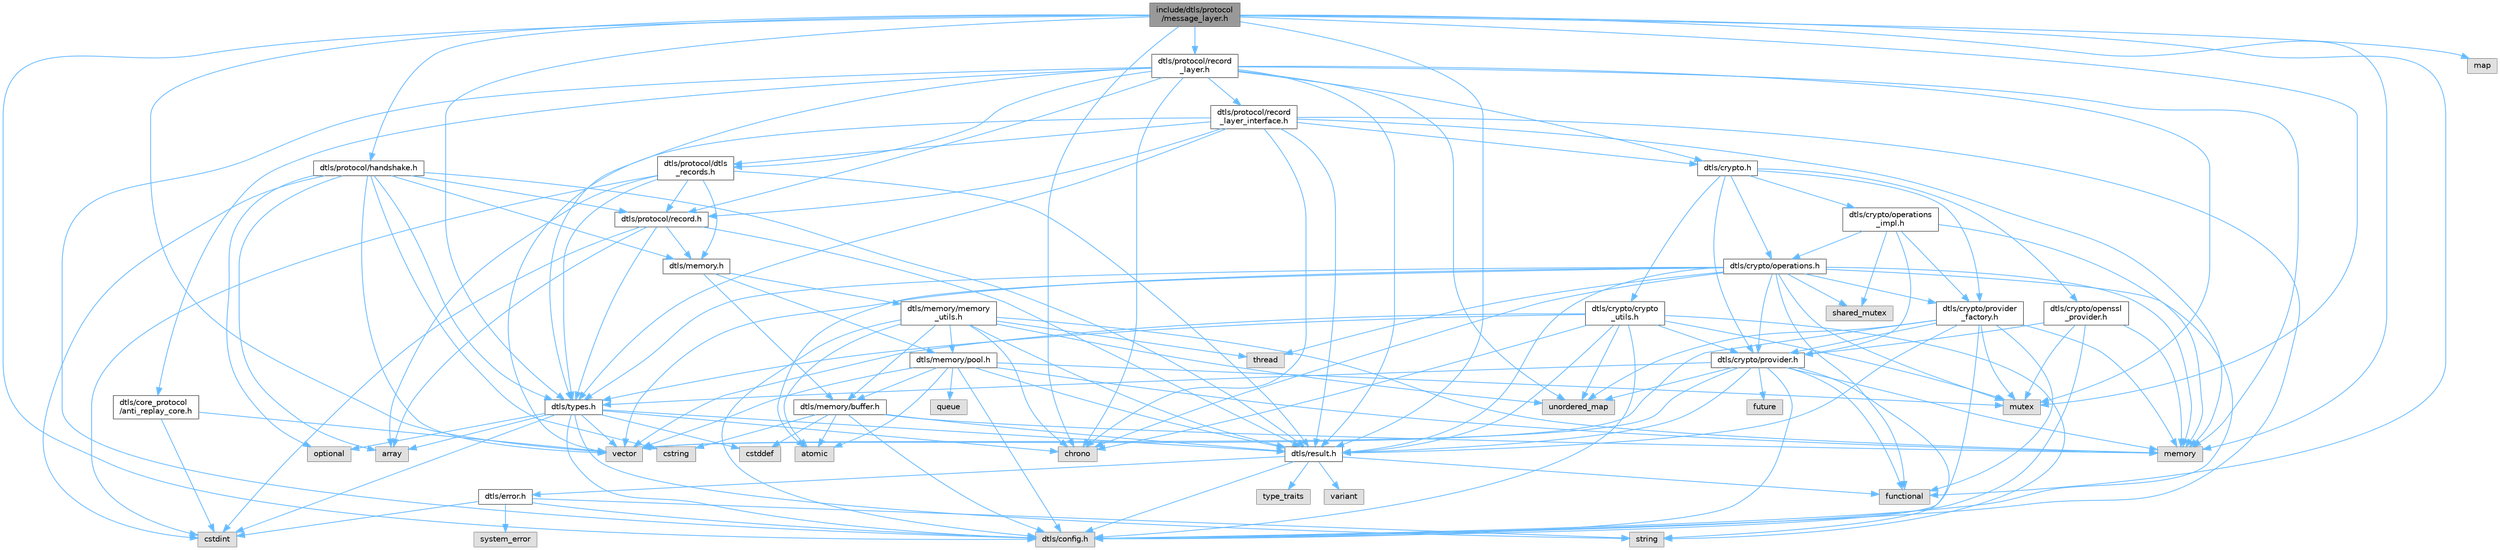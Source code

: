 digraph "include/dtls/protocol/message_layer.h"
{
 // LATEX_PDF_SIZE
  bgcolor="transparent";
  edge [fontname=Helvetica,fontsize=10,labelfontname=Helvetica,labelfontsize=10];
  node [fontname=Helvetica,fontsize=10,shape=box,height=0.2,width=0.4];
  Node1 [id="Node000001",label="include/dtls/protocol\l/message_layer.h",height=0.2,width=0.4,color="gray40", fillcolor="grey60", style="filled", fontcolor="black",tooltip=" "];
  Node1 -> Node2 [id="edge1_Node000001_Node000002",color="steelblue1",style="solid",tooltip=" "];
  Node2 [id="Node000002",label="dtls/config.h",height=0.2,width=0.4,color="grey60", fillcolor="#E0E0E0", style="filled",tooltip=" "];
  Node1 -> Node3 [id="edge2_Node000001_Node000003",color="steelblue1",style="solid",tooltip=" "];
  Node3 [id="Node000003",label="dtls/types.h",height=0.2,width=0.4,color="grey40", fillcolor="white", style="filled",URL="$types_8h.html",tooltip="Core DTLS v1.3 Protocol Types and Constants."];
  Node3 -> Node2 [id="edge3_Node000003_Node000002",color="steelblue1",style="solid",tooltip=" "];
  Node3 -> Node4 [id="edge4_Node000003_Node000004",color="steelblue1",style="solid",tooltip=" "];
  Node4 [id="Node000004",label="dtls/result.h",height=0.2,width=0.4,color="grey40", fillcolor="white", style="filled",URL="$result_8h.html",tooltip=" "];
  Node4 -> Node2 [id="edge5_Node000004_Node000002",color="steelblue1",style="solid",tooltip=" "];
  Node4 -> Node5 [id="edge6_Node000004_Node000005",color="steelblue1",style="solid",tooltip=" "];
  Node5 [id="Node000005",label="dtls/error.h",height=0.2,width=0.4,color="grey40", fillcolor="white", style="filled",URL="$error_8h.html",tooltip=" "];
  Node5 -> Node2 [id="edge7_Node000005_Node000002",color="steelblue1",style="solid",tooltip=" "];
  Node5 -> Node6 [id="edge8_Node000005_Node000006",color="steelblue1",style="solid",tooltip=" "];
  Node6 [id="Node000006",label="system_error",height=0.2,width=0.4,color="grey60", fillcolor="#E0E0E0", style="filled",tooltip=" "];
  Node5 -> Node7 [id="edge9_Node000005_Node000007",color="steelblue1",style="solid",tooltip=" "];
  Node7 [id="Node000007",label="string",height=0.2,width=0.4,color="grey60", fillcolor="#E0E0E0", style="filled",tooltip=" "];
  Node5 -> Node8 [id="edge10_Node000005_Node000008",color="steelblue1",style="solid",tooltip=" "];
  Node8 [id="Node000008",label="cstdint",height=0.2,width=0.4,color="grey60", fillcolor="#E0E0E0", style="filled",tooltip=" "];
  Node4 -> Node9 [id="edge11_Node000004_Node000009",color="steelblue1",style="solid",tooltip=" "];
  Node9 [id="Node000009",label="variant",height=0.2,width=0.4,color="grey60", fillcolor="#E0E0E0", style="filled",tooltip=" "];
  Node4 -> Node10 [id="edge12_Node000004_Node000010",color="steelblue1",style="solid",tooltip=" "];
  Node10 [id="Node000010",label="functional",height=0.2,width=0.4,color="grey60", fillcolor="#E0E0E0", style="filled",tooltip=" "];
  Node4 -> Node11 [id="edge13_Node000004_Node000011",color="steelblue1",style="solid",tooltip=" "];
  Node11 [id="Node000011",label="type_traits",height=0.2,width=0.4,color="grey60", fillcolor="#E0E0E0", style="filled",tooltip=" "];
  Node3 -> Node8 [id="edge14_Node000003_Node000008",color="steelblue1",style="solid",tooltip=" "];
  Node3 -> Node12 [id="edge15_Node000003_Node000012",color="steelblue1",style="solid",tooltip=" "];
  Node12 [id="Node000012",label="cstddef",height=0.2,width=0.4,color="grey60", fillcolor="#E0E0E0", style="filled",tooltip=" "];
  Node3 -> Node13 [id="edge16_Node000003_Node000013",color="steelblue1",style="solid",tooltip=" "];
  Node13 [id="Node000013",label="array",height=0.2,width=0.4,color="grey60", fillcolor="#E0E0E0", style="filled",tooltip=" "];
  Node3 -> Node14 [id="edge17_Node000003_Node000014",color="steelblue1",style="solid",tooltip=" "];
  Node14 [id="Node000014",label="vector",height=0.2,width=0.4,color="grey60", fillcolor="#E0E0E0", style="filled",tooltip=" "];
  Node3 -> Node7 [id="edge18_Node000003_Node000007",color="steelblue1",style="solid",tooltip=" "];
  Node3 -> Node15 [id="edge19_Node000003_Node000015",color="steelblue1",style="solid",tooltip=" "];
  Node15 [id="Node000015",label="chrono",height=0.2,width=0.4,color="grey60", fillcolor="#E0E0E0", style="filled",tooltip=" "];
  Node3 -> Node16 [id="edge20_Node000003_Node000016",color="steelblue1",style="solid",tooltip=" "];
  Node16 [id="Node000016",label="optional",height=0.2,width=0.4,color="grey60", fillcolor="#E0E0E0", style="filled",tooltip=" "];
  Node1 -> Node4 [id="edge21_Node000001_Node000004",color="steelblue1",style="solid",tooltip=" "];
  Node1 -> Node17 [id="edge22_Node000001_Node000017",color="steelblue1",style="solid",tooltip=" "];
  Node17 [id="Node000017",label="dtls/protocol/handshake.h",height=0.2,width=0.4,color="grey40", fillcolor="white", style="filled",URL="$handshake_8h.html",tooltip=" "];
  Node17 -> Node3 [id="edge23_Node000017_Node000003",color="steelblue1",style="solid",tooltip=" "];
  Node17 -> Node4 [id="edge24_Node000017_Node000004",color="steelblue1",style="solid",tooltip=" "];
  Node17 -> Node18 [id="edge25_Node000017_Node000018",color="steelblue1",style="solid",tooltip=" "];
  Node18 [id="Node000018",label="dtls/memory.h",height=0.2,width=0.4,color="grey40", fillcolor="white", style="filled",URL="$memory_8h.html",tooltip=" "];
  Node18 -> Node19 [id="edge26_Node000018_Node000019",color="steelblue1",style="solid",tooltip=" "];
  Node19 [id="Node000019",label="dtls/memory/buffer.h",height=0.2,width=0.4,color="grey40", fillcolor="white", style="filled",URL="$buffer_8h.html",tooltip=" "];
  Node19 -> Node2 [id="edge27_Node000019_Node000002",color="steelblue1",style="solid",tooltip=" "];
  Node19 -> Node4 [id="edge28_Node000019_Node000004",color="steelblue1",style="solid",tooltip=" "];
  Node19 -> Node20 [id="edge29_Node000019_Node000020",color="steelblue1",style="solid",tooltip=" "];
  Node20 [id="Node000020",label="memory",height=0.2,width=0.4,color="grey60", fillcolor="#E0E0E0", style="filled",tooltip=" "];
  Node19 -> Node12 [id="edge30_Node000019_Node000012",color="steelblue1",style="solid",tooltip=" "];
  Node19 -> Node21 [id="edge31_Node000019_Node000021",color="steelblue1",style="solid",tooltip=" "];
  Node21 [id="Node000021",label="cstring",height=0.2,width=0.4,color="grey60", fillcolor="#E0E0E0", style="filled",tooltip=" "];
  Node19 -> Node22 [id="edge32_Node000019_Node000022",color="steelblue1",style="solid",tooltip=" "];
  Node22 [id="Node000022",label="atomic",height=0.2,width=0.4,color="grey60", fillcolor="#E0E0E0", style="filled",tooltip=" "];
  Node18 -> Node23 [id="edge33_Node000018_Node000023",color="steelblue1",style="solid",tooltip=" "];
  Node23 [id="Node000023",label="dtls/memory/pool.h",height=0.2,width=0.4,color="grey40", fillcolor="white", style="filled",URL="$pool_8h.html",tooltip=" "];
  Node23 -> Node2 [id="edge34_Node000023_Node000002",color="steelblue1",style="solid",tooltip=" "];
  Node23 -> Node4 [id="edge35_Node000023_Node000004",color="steelblue1",style="solid",tooltip=" "];
  Node23 -> Node19 [id="edge36_Node000023_Node000019",color="steelblue1",style="solid",tooltip=" "];
  Node23 -> Node20 [id="edge37_Node000023_Node000020",color="steelblue1",style="solid",tooltip=" "];
  Node23 -> Node24 [id="edge38_Node000023_Node000024",color="steelblue1",style="solid",tooltip=" "];
  Node24 [id="Node000024",label="queue",height=0.2,width=0.4,color="grey60", fillcolor="#E0E0E0", style="filled",tooltip=" "];
  Node23 -> Node25 [id="edge39_Node000023_Node000025",color="steelblue1",style="solid",tooltip=" "];
  Node25 [id="Node000025",label="mutex",height=0.2,width=0.4,color="grey60", fillcolor="#E0E0E0", style="filled",tooltip=" "];
  Node23 -> Node22 [id="edge40_Node000023_Node000022",color="steelblue1",style="solid",tooltip=" "];
  Node23 -> Node14 [id="edge41_Node000023_Node000014",color="steelblue1",style="solid",tooltip=" "];
  Node18 -> Node26 [id="edge42_Node000018_Node000026",color="steelblue1",style="solid",tooltip=" "];
  Node26 [id="Node000026",label="dtls/memory/memory\l_utils.h",height=0.2,width=0.4,color="grey40", fillcolor="white", style="filled",URL="$memory__utils_8h.html",tooltip=" "];
  Node26 -> Node2 [id="edge43_Node000026_Node000002",color="steelblue1",style="solid",tooltip=" "];
  Node26 -> Node4 [id="edge44_Node000026_Node000004",color="steelblue1",style="solid",tooltip=" "];
  Node26 -> Node19 [id="edge45_Node000026_Node000019",color="steelblue1",style="solid",tooltip=" "];
  Node26 -> Node23 [id="edge46_Node000026_Node000023",color="steelblue1",style="solid",tooltip=" "];
  Node26 -> Node20 [id="edge47_Node000026_Node000020",color="steelblue1",style="solid",tooltip=" "];
  Node26 -> Node15 [id="edge48_Node000026_Node000015",color="steelblue1",style="solid",tooltip=" "];
  Node26 -> Node22 [id="edge49_Node000026_Node000022",color="steelblue1",style="solid",tooltip=" "];
  Node26 -> Node27 [id="edge50_Node000026_Node000027",color="steelblue1",style="solid",tooltip=" "];
  Node27 [id="Node000027",label="unordered_map",height=0.2,width=0.4,color="grey60", fillcolor="#E0E0E0", style="filled",tooltip=" "];
  Node26 -> Node28 [id="edge51_Node000026_Node000028",color="steelblue1",style="solid",tooltip=" "];
  Node28 [id="Node000028",label="thread",height=0.2,width=0.4,color="grey60", fillcolor="#E0E0E0", style="filled",tooltip=" "];
  Node17 -> Node29 [id="edge52_Node000017_Node000029",color="steelblue1",style="solid",tooltip=" "];
  Node29 [id="Node000029",label="dtls/protocol/record.h",height=0.2,width=0.4,color="grey40", fillcolor="white", style="filled",URL="$record_8h.html",tooltip=" "];
  Node29 -> Node3 [id="edge53_Node000029_Node000003",color="steelblue1",style="solid",tooltip=" "];
  Node29 -> Node4 [id="edge54_Node000029_Node000004",color="steelblue1",style="solid",tooltip=" "];
  Node29 -> Node18 [id="edge55_Node000029_Node000018",color="steelblue1",style="solid",tooltip=" "];
  Node29 -> Node8 [id="edge56_Node000029_Node000008",color="steelblue1",style="solid",tooltip=" "];
  Node29 -> Node13 [id="edge57_Node000029_Node000013",color="steelblue1",style="solid",tooltip=" "];
  Node17 -> Node8 [id="edge58_Node000017_Node000008",color="steelblue1",style="solid",tooltip=" "];
  Node17 -> Node14 [id="edge59_Node000017_Node000014",color="steelblue1",style="solid",tooltip=" "];
  Node17 -> Node13 [id="edge60_Node000017_Node000013",color="steelblue1",style="solid",tooltip=" "];
  Node17 -> Node16 [id="edge61_Node000017_Node000016",color="steelblue1",style="solid",tooltip=" "];
  Node17 -> Node21 [id="edge62_Node000017_Node000021",color="steelblue1",style="solid",tooltip=" "];
  Node1 -> Node30 [id="edge63_Node000001_Node000030",color="steelblue1",style="solid",tooltip=" "];
  Node30 [id="Node000030",label="dtls/protocol/record\l_layer.h",height=0.2,width=0.4,color="grey40", fillcolor="white", style="filled",URL="$record__layer_8h.html",tooltip=" "];
  Node30 -> Node2 [id="edge64_Node000030_Node000002",color="steelblue1",style="solid",tooltip=" "];
  Node30 -> Node3 [id="edge65_Node000030_Node000003",color="steelblue1",style="solid",tooltip=" "];
  Node30 -> Node4 [id="edge66_Node000030_Node000004",color="steelblue1",style="solid",tooltip=" "];
  Node30 -> Node29 [id="edge67_Node000030_Node000029",color="steelblue1",style="solid",tooltip=" "];
  Node30 -> Node31 [id="edge68_Node000030_Node000031",color="steelblue1",style="solid",tooltip=" "];
  Node31 [id="Node000031",label="dtls/protocol/dtls\l_records.h",height=0.2,width=0.4,color="grey40", fillcolor="white", style="filled",URL="$dtls__records_8h.html",tooltip=" "];
  Node31 -> Node3 [id="edge69_Node000031_Node000003",color="steelblue1",style="solid",tooltip=" "];
  Node31 -> Node4 [id="edge70_Node000031_Node000004",color="steelblue1",style="solid",tooltip=" "];
  Node31 -> Node18 [id="edge71_Node000031_Node000018",color="steelblue1",style="solid",tooltip=" "];
  Node31 -> Node29 [id="edge72_Node000031_Node000029",color="steelblue1",style="solid",tooltip=" "];
  Node31 -> Node8 [id="edge73_Node000031_Node000008",color="steelblue1",style="solid",tooltip=" "];
  Node31 -> Node13 [id="edge74_Node000031_Node000013",color="steelblue1",style="solid",tooltip=" "];
  Node30 -> Node32 [id="edge75_Node000030_Node000032",color="steelblue1",style="solid",tooltip=" "];
  Node32 [id="Node000032",label="dtls/protocol/record\l_layer_interface.h",height=0.2,width=0.4,color="grey40", fillcolor="white", style="filled",URL="$record__layer__interface_8h.html",tooltip=" "];
  Node32 -> Node2 [id="edge76_Node000032_Node000002",color="steelblue1",style="solid",tooltip=" "];
  Node32 -> Node3 [id="edge77_Node000032_Node000003",color="steelblue1",style="solid",tooltip=" "];
  Node32 -> Node4 [id="edge78_Node000032_Node000004",color="steelblue1",style="solid",tooltip=" "];
  Node32 -> Node29 [id="edge79_Node000032_Node000029",color="steelblue1",style="solid",tooltip=" "];
  Node32 -> Node31 [id="edge80_Node000032_Node000031",color="steelblue1",style="solid",tooltip=" "];
  Node32 -> Node33 [id="edge81_Node000032_Node000033",color="steelblue1",style="solid",tooltip=" "];
  Node33 [id="Node000033",label="dtls/crypto.h",height=0.2,width=0.4,color="grey40", fillcolor="white", style="filled",URL="$crypto_8h.html",tooltip=" "];
  Node33 -> Node34 [id="edge82_Node000033_Node000034",color="steelblue1",style="solid",tooltip=" "];
  Node34 [id="Node000034",label="dtls/crypto/provider.h",height=0.2,width=0.4,color="grey40", fillcolor="white", style="filled",URL="$provider_8h.html",tooltip="DTLS v1.3 Cryptographic Provider Interface."];
  Node34 -> Node2 [id="edge83_Node000034_Node000002",color="steelblue1",style="solid",tooltip=" "];
  Node34 -> Node3 [id="edge84_Node000034_Node000003",color="steelblue1",style="solid",tooltip=" "];
  Node34 -> Node4 [id="edge85_Node000034_Node000004",color="steelblue1",style="solid",tooltip=" "];
  Node34 -> Node20 [id="edge86_Node000034_Node000020",color="steelblue1",style="solid",tooltip=" "];
  Node34 -> Node14 [id="edge87_Node000034_Node000014",color="steelblue1",style="solid",tooltip=" "];
  Node34 -> Node7 [id="edge88_Node000034_Node000007",color="steelblue1",style="solid",tooltip=" "];
  Node34 -> Node10 [id="edge89_Node000034_Node000010",color="steelblue1",style="solid",tooltip=" "];
  Node34 -> Node35 [id="edge90_Node000034_Node000035",color="steelblue1",style="solid",tooltip=" "];
  Node35 [id="Node000035",label="future",height=0.2,width=0.4,color="grey60", fillcolor="#E0E0E0", style="filled",tooltip=" "];
  Node34 -> Node27 [id="edge91_Node000034_Node000027",color="steelblue1",style="solid",tooltip=" "];
  Node33 -> Node36 [id="edge92_Node000033_Node000036",color="steelblue1",style="solid",tooltip=" "];
  Node36 [id="Node000036",label="dtls/crypto/provider\l_factory.h",height=0.2,width=0.4,color="grey40", fillcolor="white", style="filled",URL="$provider__factory_8h.html",tooltip=" "];
  Node36 -> Node2 [id="edge93_Node000036_Node000002",color="steelblue1",style="solid",tooltip=" "];
  Node36 -> Node34 [id="edge94_Node000036_Node000034",color="steelblue1",style="solid",tooltip=" "];
  Node36 -> Node4 [id="edge95_Node000036_Node000004",color="steelblue1",style="solid",tooltip=" "];
  Node36 -> Node20 [id="edge96_Node000036_Node000020",color="steelblue1",style="solid",tooltip=" "];
  Node36 -> Node14 [id="edge97_Node000036_Node000014",color="steelblue1",style="solid",tooltip=" "];
  Node36 -> Node10 [id="edge98_Node000036_Node000010",color="steelblue1",style="solid",tooltip=" "];
  Node36 -> Node27 [id="edge99_Node000036_Node000027",color="steelblue1",style="solid",tooltip=" "];
  Node36 -> Node25 [id="edge100_Node000036_Node000025",color="steelblue1",style="solid",tooltip=" "];
  Node33 -> Node37 [id="edge101_Node000033_Node000037",color="steelblue1",style="solid",tooltip=" "];
  Node37 [id="Node000037",label="dtls/crypto/openssl\l_provider.h",height=0.2,width=0.4,color="grey40", fillcolor="white", style="filled",URL="$openssl__provider_8h.html",tooltip=" "];
  Node37 -> Node2 [id="edge102_Node000037_Node000002",color="steelblue1",style="solid",tooltip=" "];
  Node37 -> Node34 [id="edge103_Node000037_Node000034",color="steelblue1",style="solid",tooltip=" "];
  Node37 -> Node20 [id="edge104_Node000037_Node000020",color="steelblue1",style="solid",tooltip=" "];
  Node37 -> Node25 [id="edge105_Node000037_Node000025",color="steelblue1",style="solid",tooltip=" "];
  Node33 -> Node38 [id="edge106_Node000033_Node000038",color="steelblue1",style="solid",tooltip=" "];
  Node38 [id="Node000038",label="dtls/crypto/crypto\l_utils.h",height=0.2,width=0.4,color="grey40", fillcolor="white", style="filled",URL="$crypto__utils_8h.html",tooltip=" "];
  Node38 -> Node2 [id="edge107_Node000038_Node000002",color="steelblue1",style="solid",tooltip=" "];
  Node38 -> Node3 [id="edge108_Node000038_Node000003",color="steelblue1",style="solid",tooltip=" "];
  Node38 -> Node4 [id="edge109_Node000038_Node000004",color="steelblue1",style="solid",tooltip=" "];
  Node38 -> Node34 [id="edge110_Node000038_Node000034",color="steelblue1",style="solid",tooltip=" "];
  Node38 -> Node14 [id="edge111_Node000038_Node000014",color="steelblue1",style="solid",tooltip=" "];
  Node38 -> Node7 [id="edge112_Node000038_Node000007",color="steelblue1",style="solid",tooltip=" "];
  Node38 -> Node15 [id="edge113_Node000038_Node000015",color="steelblue1",style="solid",tooltip=" "];
  Node38 -> Node25 [id="edge114_Node000038_Node000025",color="steelblue1",style="solid",tooltip=" "];
  Node38 -> Node27 [id="edge115_Node000038_Node000027",color="steelblue1",style="solid",tooltip=" "];
  Node33 -> Node39 [id="edge116_Node000033_Node000039",color="steelblue1",style="solid",tooltip=" "];
  Node39 [id="Node000039",label="dtls/crypto/operations.h",height=0.2,width=0.4,color="grey40", fillcolor="white", style="filled",URL="$operations_8h.html",tooltip=" "];
  Node39 -> Node2 [id="edge117_Node000039_Node000002",color="steelblue1",style="solid",tooltip=" "];
  Node39 -> Node3 [id="edge118_Node000039_Node000003",color="steelblue1",style="solid",tooltip=" "];
  Node39 -> Node4 [id="edge119_Node000039_Node000004",color="steelblue1",style="solid",tooltip=" "];
  Node39 -> Node34 [id="edge120_Node000039_Node000034",color="steelblue1",style="solid",tooltip=" "];
  Node39 -> Node36 [id="edge121_Node000039_Node000036",color="steelblue1",style="solid",tooltip=" "];
  Node39 -> Node20 [id="edge122_Node000039_Node000020",color="steelblue1",style="solid",tooltip=" "];
  Node39 -> Node14 [id="edge123_Node000039_Node000014",color="steelblue1",style="solid",tooltip=" "];
  Node39 -> Node10 [id="edge124_Node000039_Node000010",color="steelblue1",style="solid",tooltip=" "];
  Node39 -> Node40 [id="edge125_Node000039_Node000040",color="steelblue1",style="solid",tooltip=" "];
  Node40 [id="Node000040",label="shared_mutex",height=0.2,width=0.4,color="grey60", fillcolor="#E0E0E0", style="filled",tooltip=" "];
  Node39 -> Node22 [id="edge126_Node000039_Node000022",color="steelblue1",style="solid",tooltip=" "];
  Node39 -> Node28 [id="edge127_Node000039_Node000028",color="steelblue1",style="solid",tooltip=" "];
  Node39 -> Node25 [id="edge128_Node000039_Node000025",color="steelblue1",style="solid",tooltip=" "];
  Node39 -> Node15 [id="edge129_Node000039_Node000015",color="steelblue1",style="solid",tooltip=" "];
  Node33 -> Node41 [id="edge130_Node000033_Node000041",color="steelblue1",style="solid",tooltip=" "];
  Node41 [id="Node000041",label="dtls/crypto/operations\l_impl.h",height=0.2,width=0.4,color="grey40", fillcolor="white", style="filled",URL="$operations__impl_8h.html",tooltip=" "];
  Node41 -> Node39 [id="edge131_Node000041_Node000039",color="steelblue1",style="solid",tooltip=" "];
  Node41 -> Node34 [id="edge132_Node000041_Node000034",color="steelblue1",style="solid",tooltip=" "];
  Node41 -> Node36 [id="edge133_Node000041_Node000036",color="steelblue1",style="solid",tooltip=" "];
  Node41 -> Node20 [id="edge134_Node000041_Node000020",color="steelblue1",style="solid",tooltip=" "];
  Node41 -> Node40 [id="edge135_Node000041_Node000040",color="steelblue1",style="solid",tooltip=" "];
  Node32 -> Node20 [id="edge136_Node000032_Node000020",color="steelblue1",style="solid",tooltip=" "];
  Node32 -> Node14 [id="edge137_Node000032_Node000014",color="steelblue1",style="solid",tooltip=" "];
  Node32 -> Node15 [id="edge138_Node000032_Node000015",color="steelblue1",style="solid",tooltip=" "];
  Node30 -> Node42 [id="edge139_Node000030_Node000042",color="steelblue1",style="solid",tooltip=" "];
  Node42 [id="Node000042",label="dtls/core_protocol\l/anti_replay_core.h",height=0.2,width=0.4,color="grey40", fillcolor="white", style="filled",URL="$anti__replay__core_8h.html",tooltip=" "];
  Node42 -> Node8 [id="edge140_Node000042_Node000008",color="steelblue1",style="solid",tooltip=" "];
  Node42 -> Node14 [id="edge141_Node000042_Node000014",color="steelblue1",style="solid",tooltip=" "];
  Node30 -> Node33 [id="edge142_Node000030_Node000033",color="steelblue1",style="solid",tooltip=" "];
  Node30 -> Node20 [id="edge143_Node000030_Node000020",color="steelblue1",style="solid",tooltip=" "];
  Node30 -> Node25 [id="edge144_Node000030_Node000025",color="steelblue1",style="solid",tooltip=" "];
  Node30 -> Node27 [id="edge145_Node000030_Node000027",color="steelblue1",style="solid",tooltip=" "];
  Node30 -> Node15 [id="edge146_Node000030_Node000015",color="steelblue1",style="solid",tooltip=" "];
  Node1 -> Node20 [id="edge147_Node000001_Node000020",color="steelblue1",style="solid",tooltip=" "];
  Node1 -> Node14 [id="edge148_Node000001_Node000014",color="steelblue1",style="solid",tooltip=" "];
  Node1 -> Node43 [id="edge149_Node000001_Node000043",color="steelblue1",style="solid",tooltip=" "];
  Node43 [id="Node000043",label="map",height=0.2,width=0.4,color="grey60", fillcolor="#E0E0E0", style="filled",tooltip=" "];
  Node1 -> Node25 [id="edge150_Node000001_Node000025",color="steelblue1",style="solid",tooltip=" "];
  Node1 -> Node15 [id="edge151_Node000001_Node000015",color="steelblue1",style="solid",tooltip=" "];
  Node1 -> Node10 [id="edge152_Node000001_Node000010",color="steelblue1",style="solid",tooltip=" "];
}

